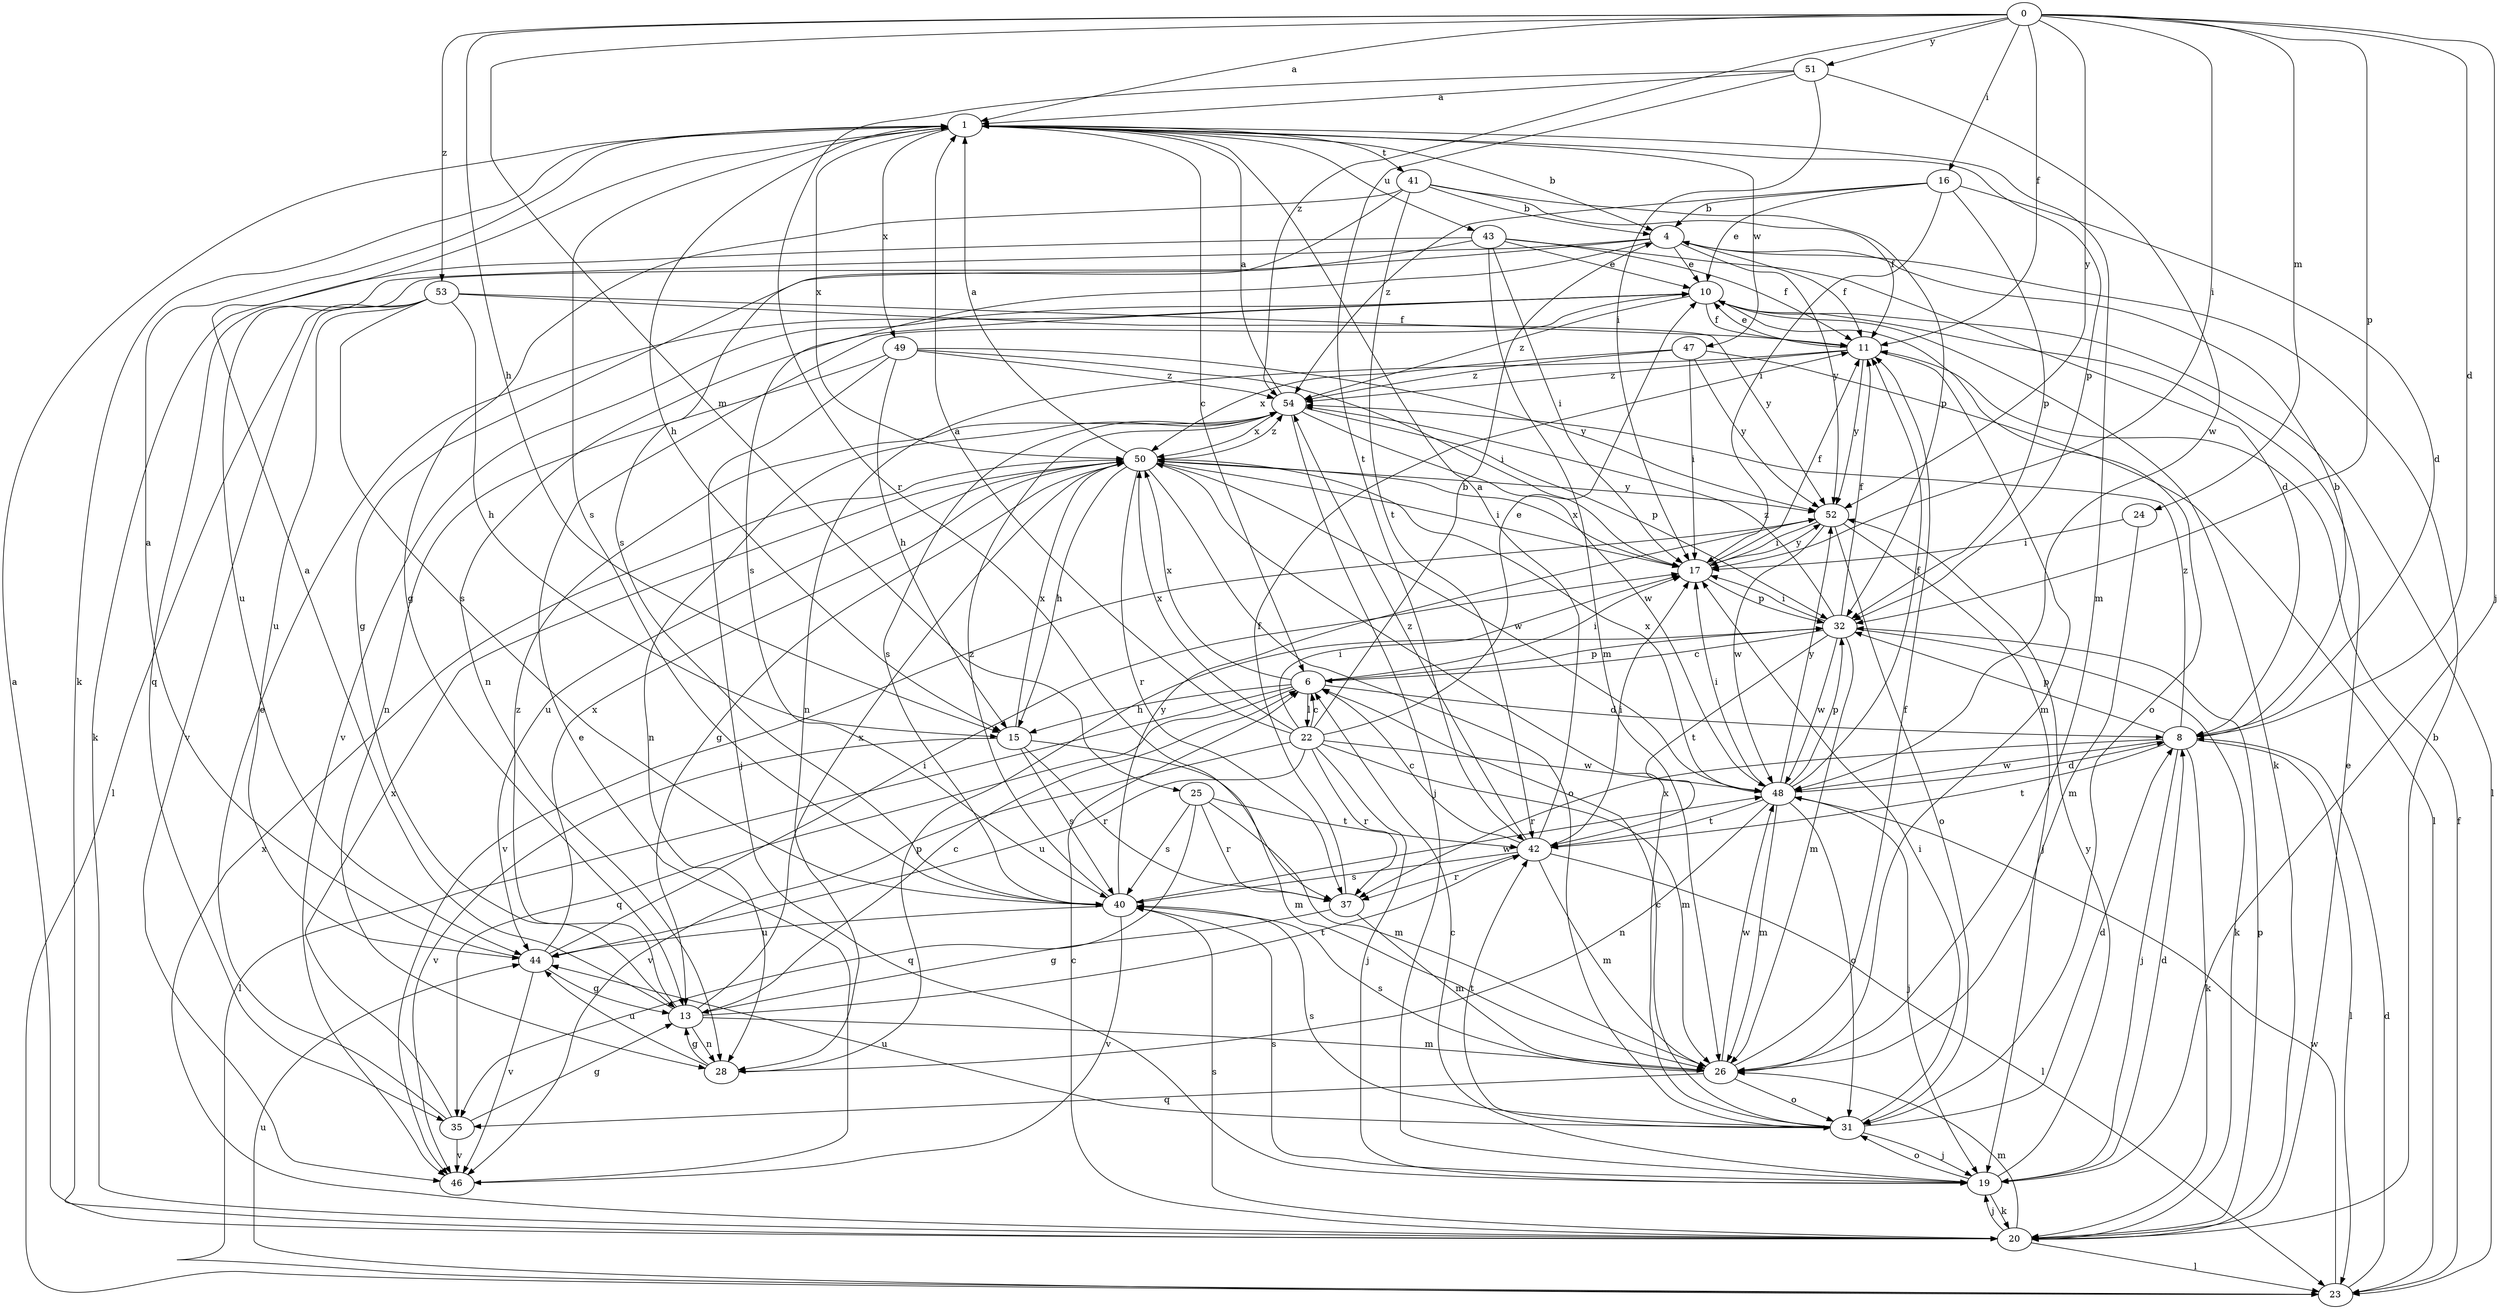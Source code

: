strict digraph  {
0;
1;
4;
6;
8;
10;
11;
13;
15;
16;
17;
19;
20;
22;
23;
24;
25;
26;
28;
31;
32;
35;
37;
40;
41;
42;
43;
44;
46;
47;
48;
49;
50;
51;
52;
53;
54;
0 -> 1  [label=a];
0 -> 8  [label=d];
0 -> 11  [label=f];
0 -> 15  [label=h];
0 -> 16  [label=i];
0 -> 17  [label=i];
0 -> 19  [label=j];
0 -> 24  [label=m];
0 -> 25  [label=m];
0 -> 32  [label=p];
0 -> 51  [label=y];
0 -> 52  [label=y];
0 -> 53  [label=z];
0 -> 54  [label=z];
1 -> 4  [label=b];
1 -> 6  [label=c];
1 -> 15  [label=h];
1 -> 20  [label=k];
1 -> 26  [label=m];
1 -> 32  [label=p];
1 -> 40  [label=s];
1 -> 41  [label=t];
1 -> 43  [label=u];
1 -> 47  [label=w];
1 -> 49  [label=x];
1 -> 50  [label=x];
4 -> 10  [label=e];
4 -> 11  [label=f];
4 -> 35  [label=q];
4 -> 40  [label=s];
4 -> 44  [label=u];
4 -> 52  [label=y];
6 -> 8  [label=d];
6 -> 15  [label=h];
6 -> 17  [label=i];
6 -> 22  [label=l];
6 -> 23  [label=l];
6 -> 32  [label=p];
6 -> 35  [label=q];
6 -> 50  [label=x];
8 -> 4  [label=b];
8 -> 19  [label=j];
8 -> 20  [label=k];
8 -> 23  [label=l];
8 -> 32  [label=p];
8 -> 37  [label=r];
8 -> 42  [label=t];
8 -> 48  [label=w];
8 -> 54  [label=z];
10 -> 11  [label=f];
10 -> 20  [label=k];
10 -> 23  [label=l];
10 -> 28  [label=n];
10 -> 31  [label=o];
10 -> 46  [label=v];
10 -> 54  [label=z];
11 -> 10  [label=e];
11 -> 26  [label=m];
11 -> 28  [label=n];
11 -> 52  [label=y];
11 -> 54  [label=z];
13 -> 1  [label=a];
13 -> 6  [label=c];
13 -> 26  [label=m];
13 -> 28  [label=n];
13 -> 42  [label=t];
13 -> 50  [label=x];
13 -> 54  [label=z];
15 -> 26  [label=m];
15 -> 37  [label=r];
15 -> 40  [label=s];
15 -> 46  [label=v];
15 -> 50  [label=x];
16 -> 4  [label=b];
16 -> 8  [label=d];
16 -> 10  [label=e];
16 -> 17  [label=i];
16 -> 32  [label=p];
16 -> 54  [label=z];
17 -> 11  [label=f];
17 -> 32  [label=p];
17 -> 50  [label=x];
17 -> 52  [label=y];
19 -> 6  [label=c];
19 -> 8  [label=d];
19 -> 20  [label=k];
19 -> 31  [label=o];
19 -> 40  [label=s];
19 -> 52  [label=y];
20 -> 1  [label=a];
20 -> 4  [label=b];
20 -> 6  [label=c];
20 -> 10  [label=e];
20 -> 19  [label=j];
20 -> 23  [label=l];
20 -> 26  [label=m];
20 -> 32  [label=p];
20 -> 40  [label=s];
20 -> 50  [label=x];
22 -> 1  [label=a];
22 -> 4  [label=b];
22 -> 6  [label=c];
22 -> 10  [label=e];
22 -> 17  [label=i];
22 -> 19  [label=j];
22 -> 26  [label=m];
22 -> 37  [label=r];
22 -> 44  [label=u];
22 -> 46  [label=v];
22 -> 48  [label=w];
22 -> 50  [label=x];
23 -> 8  [label=d];
23 -> 11  [label=f];
23 -> 44  [label=u];
23 -> 48  [label=w];
24 -> 17  [label=i];
24 -> 26  [label=m];
25 -> 26  [label=m];
25 -> 35  [label=q];
25 -> 37  [label=r];
25 -> 40  [label=s];
25 -> 42  [label=t];
26 -> 11  [label=f];
26 -> 31  [label=o];
26 -> 35  [label=q];
26 -> 40  [label=s];
26 -> 48  [label=w];
28 -> 13  [label=g];
28 -> 32  [label=p];
28 -> 44  [label=u];
31 -> 6  [label=c];
31 -> 8  [label=d];
31 -> 17  [label=i];
31 -> 19  [label=j];
31 -> 40  [label=s];
31 -> 42  [label=t];
31 -> 44  [label=u];
31 -> 50  [label=x];
32 -> 6  [label=c];
32 -> 11  [label=f];
32 -> 17  [label=i];
32 -> 20  [label=k];
32 -> 26  [label=m];
32 -> 42  [label=t];
32 -> 48  [label=w];
32 -> 54  [label=z];
35 -> 10  [label=e];
35 -> 13  [label=g];
35 -> 46  [label=v];
35 -> 50  [label=x];
37 -> 11  [label=f];
37 -> 13  [label=g];
37 -> 26  [label=m];
40 -> 44  [label=u];
40 -> 46  [label=v];
40 -> 48  [label=w];
40 -> 52  [label=y];
40 -> 54  [label=z];
41 -> 4  [label=b];
41 -> 11  [label=f];
41 -> 13  [label=g];
41 -> 32  [label=p];
41 -> 40  [label=s];
41 -> 42  [label=t];
42 -> 1  [label=a];
42 -> 6  [label=c];
42 -> 17  [label=i];
42 -> 23  [label=l];
42 -> 26  [label=m];
42 -> 37  [label=r];
42 -> 40  [label=s];
42 -> 54  [label=z];
43 -> 8  [label=d];
43 -> 10  [label=e];
43 -> 11  [label=f];
43 -> 13  [label=g];
43 -> 17  [label=i];
43 -> 20  [label=k];
43 -> 26  [label=m];
44 -> 1  [label=a];
44 -> 13  [label=g];
44 -> 17  [label=i];
44 -> 46  [label=v];
44 -> 50  [label=x];
46 -> 10  [label=e];
47 -> 17  [label=i];
47 -> 23  [label=l];
47 -> 50  [label=x];
47 -> 52  [label=y];
47 -> 54  [label=z];
48 -> 8  [label=d];
48 -> 11  [label=f];
48 -> 17  [label=i];
48 -> 19  [label=j];
48 -> 26  [label=m];
48 -> 28  [label=n];
48 -> 31  [label=o];
48 -> 32  [label=p];
48 -> 42  [label=t];
48 -> 50  [label=x];
48 -> 52  [label=y];
49 -> 15  [label=h];
49 -> 17  [label=i];
49 -> 19  [label=j];
49 -> 28  [label=n];
49 -> 52  [label=y];
49 -> 54  [label=z];
50 -> 1  [label=a];
50 -> 13  [label=g];
50 -> 15  [label=h];
50 -> 17  [label=i];
50 -> 31  [label=o];
50 -> 37  [label=r];
50 -> 44  [label=u];
50 -> 48  [label=w];
50 -> 52  [label=y];
50 -> 54  [label=z];
51 -> 1  [label=a];
51 -> 17  [label=i];
51 -> 37  [label=r];
51 -> 42  [label=t];
51 -> 48  [label=w];
52 -> 17  [label=i];
52 -> 19  [label=j];
52 -> 31  [label=o];
52 -> 46  [label=v];
52 -> 48  [label=w];
53 -> 11  [label=f];
53 -> 15  [label=h];
53 -> 23  [label=l];
53 -> 40  [label=s];
53 -> 44  [label=u];
53 -> 46  [label=v];
53 -> 52  [label=y];
54 -> 1  [label=a];
54 -> 19  [label=j];
54 -> 28  [label=n];
54 -> 32  [label=p];
54 -> 40  [label=s];
54 -> 48  [label=w];
54 -> 50  [label=x];
}
